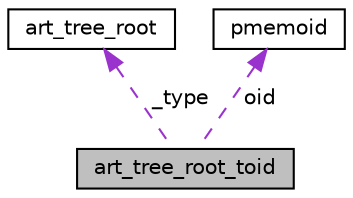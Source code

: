 digraph "art_tree_root_toid"
{
  edge [fontname="Helvetica",fontsize="10",labelfontname="Helvetica",labelfontsize="10"];
  node [fontname="Helvetica",fontsize="10",shape=record];
  Node1 [label="art_tree_root_toid",height=0.2,width=0.4,color="black", fillcolor="grey75", style="filled", fontcolor="black"];
  Node2 -> Node1 [dir="back",color="darkorchid3",fontsize="10",style="dashed",label=" _type" ,fontname="Helvetica"];
  Node2 [label="art_tree_root",height=0.2,width=0.4,color="black", fillcolor="white", style="filled",URL="$structart__tree__root.html"];
  Node3 -> Node1 [dir="back",color="darkorchid3",fontsize="10",style="dashed",label=" oid" ,fontname="Helvetica"];
  Node3 [label="pmemoid",height=0.2,width=0.4,color="black", fillcolor="white", style="filled",URL="$structpmemoid.html"];
}
